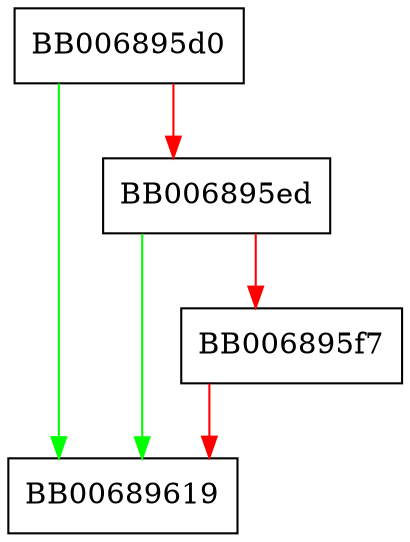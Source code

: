 digraph X509_PUBKEY_set0_param {
  node [shape="box"];
  graph [splines=ortho];
  BB006895d0 -> BB00689619 [color="green"];
  BB006895d0 -> BB006895ed [color="red"];
  BB006895ed -> BB00689619 [color="green"];
  BB006895ed -> BB006895f7 [color="red"];
  BB006895f7 -> BB00689619 [color="red"];
}